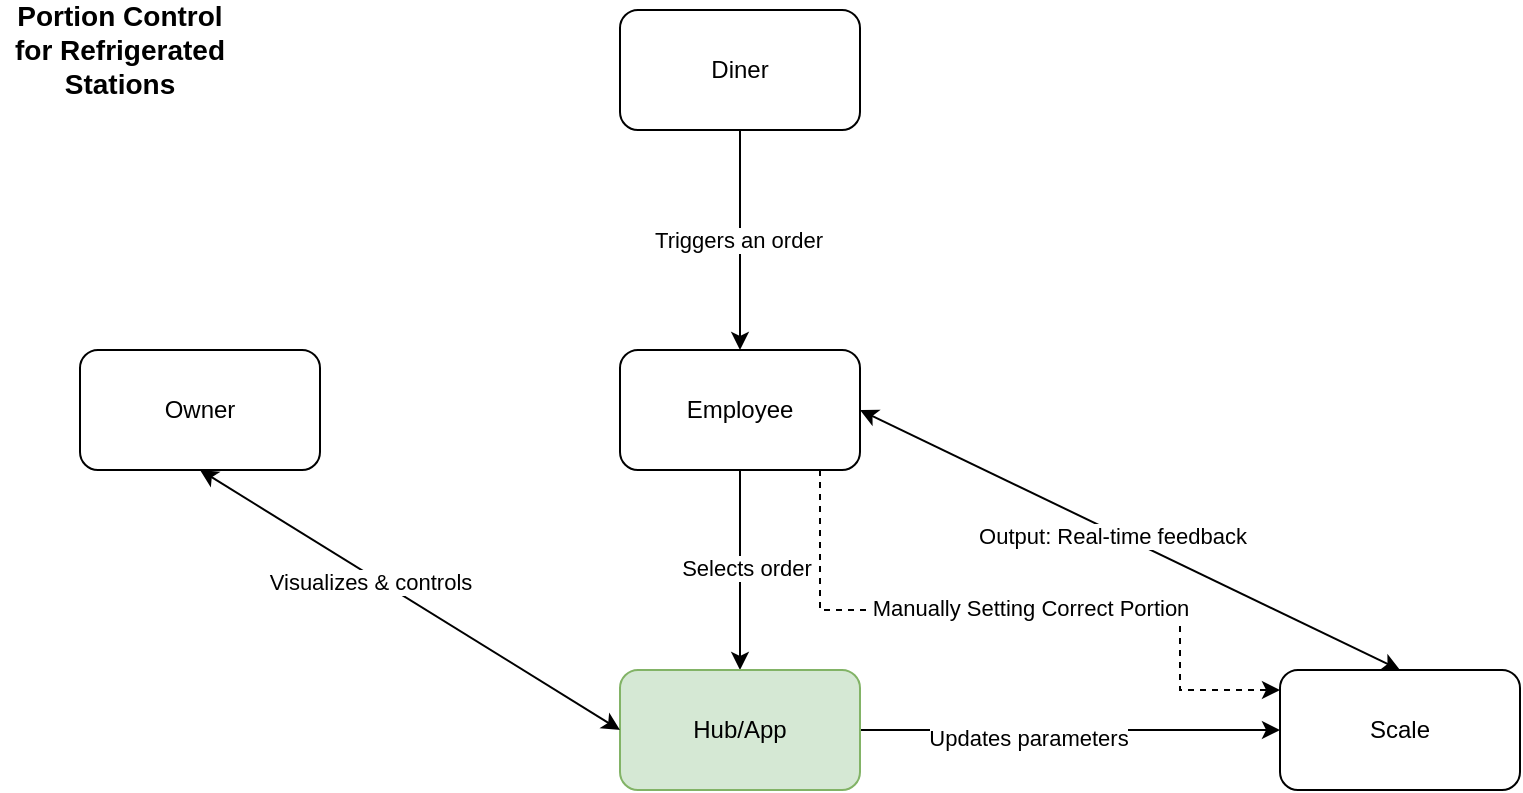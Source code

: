 <mxfile version="18.0.6" type="device" pages="5"><diagram id="C5RBs43oDa-KdzZeNtuy" name="Workflow"><mxGraphModel dx="946" dy="594" grid="1" gridSize="10" guides="1" tooltips="1" connect="1" arrows="1" fold="1" page="1" pageScale="1" pageWidth="827" pageHeight="1169" math="0" shadow="0"><root><mxCell id="WIyWlLk6GJQsqaUBKTNV-0"/><mxCell id="WIyWlLk6GJQsqaUBKTNV-1" parent="WIyWlLk6GJQsqaUBKTNV-0"/><mxCell id="Hz8S1tP3CO_X3Bf7XOLa-1" style="edgeStyle=orthogonalEdgeStyle;rounded=0;orthogonalLoop=1;jettySize=auto;html=1;entryX=0.5;entryY=0;entryDx=0;entryDy=0;" parent="WIyWlLk6GJQsqaUBKTNV-1" source="Hz8S1tP3CO_X3Bf7XOLa-0" target="Hz8S1tP3CO_X3Bf7XOLa-3" edge="1"><mxGeometry relative="1" as="geometry"><mxPoint x="400.0" y="180" as="targetPoint"/></mxGeometry></mxCell><mxCell id="Hz8S1tP3CO_X3Bf7XOLa-2" value="Triggers an order" style="edgeLabel;html=1;align=center;verticalAlign=middle;resizable=0;points=[];" parent="Hz8S1tP3CO_X3Bf7XOLa-1" vertex="1" connectable="0"><mxGeometry x="-0.006" y="-1" relative="1" as="geometry"><mxPoint as="offset"/></mxGeometry></mxCell><mxCell id="Hz8S1tP3CO_X3Bf7XOLa-0" value="Diner" style="rounded=1;whiteSpace=wrap;html=1;" parent="WIyWlLk6GJQsqaUBKTNV-1" vertex="1"><mxGeometry x="340" y="20" width="120" height="60" as="geometry"/></mxCell><mxCell id="Hz8S1tP3CO_X3Bf7XOLa-5" style="edgeStyle=orthogonalEdgeStyle;rounded=0;orthogonalLoop=1;jettySize=auto;html=1;entryX=0.5;entryY=0;entryDx=0;entryDy=0;" parent="WIyWlLk6GJQsqaUBKTNV-1" source="Hz8S1tP3CO_X3Bf7XOLa-3" target="Hz8S1tP3CO_X3Bf7XOLa-7" edge="1"><mxGeometry relative="1" as="geometry"><mxPoint x="190.0" y="220" as="targetPoint"/><Array as="points"/></mxGeometry></mxCell><mxCell id="Hz8S1tP3CO_X3Bf7XOLa-6" value="Selects order" style="edgeLabel;html=1;align=center;verticalAlign=middle;resizable=0;points=[];" parent="Hz8S1tP3CO_X3Bf7XOLa-5" vertex="1" connectable="0"><mxGeometry x="-0.025" y="3" relative="1" as="geometry"><mxPoint as="offset"/></mxGeometry></mxCell><mxCell id="xDJ2an-3V5FSgf-5QWtV-0" style="edgeStyle=orthogonalEdgeStyle;rounded=0;orthogonalLoop=1;jettySize=auto;html=1;dashed=1;" parent="WIyWlLk6GJQsqaUBKTNV-1" source="Hz8S1tP3CO_X3Bf7XOLa-3" target="TulTUq2YCr4Mmu110dqV-1" edge="1"><mxGeometry relative="1" as="geometry"><Array as="points"><mxPoint x="440" y="320"/><mxPoint x="620" y="320"/><mxPoint x="620" y="360"/></Array></mxGeometry></mxCell><mxCell id="xDJ2an-3V5FSgf-5QWtV-1" value="Manually Setting Correct Portion" style="edgeLabel;html=1;align=center;verticalAlign=middle;resizable=0;points=[];" parent="xDJ2an-3V5FSgf-5QWtV-0" vertex="1" connectable="0"><mxGeometry x="0.029" y="1" relative="1" as="geometry"><mxPoint as="offset"/></mxGeometry></mxCell><mxCell id="Hz8S1tP3CO_X3Bf7XOLa-3" value="Employee" style="rounded=1;whiteSpace=wrap;html=1;" parent="WIyWlLk6GJQsqaUBKTNV-1" vertex="1"><mxGeometry x="340" y="190" width="120" height="60" as="geometry"/></mxCell><mxCell id="Hz8S1tP3CO_X3Bf7XOLa-4" value="Portion Control for Refrigerated Stations" style="text;html=1;strokeColor=none;fillColor=none;align=center;verticalAlign=middle;whiteSpace=wrap;rounded=0;fontSize=14;fontStyle=1" parent="WIyWlLk6GJQsqaUBKTNV-1" vertex="1"><mxGeometry x="30" y="30" width="120" height="20" as="geometry"/></mxCell><mxCell id="TulTUq2YCr4Mmu110dqV-0" style="edgeStyle=orthogonalEdgeStyle;rounded=0;orthogonalLoop=1;jettySize=auto;html=1;entryX=0;entryY=0.5;entryDx=0;entryDy=0;" parent="WIyWlLk6GJQsqaUBKTNV-1" source="Hz8S1tP3CO_X3Bf7XOLa-7" target="TulTUq2YCr4Mmu110dqV-1" edge="1"><mxGeometry relative="1" as="geometry"><mxPoint x="590" y="380" as="targetPoint"/></mxGeometry></mxCell><mxCell id="TulTUq2YCr4Mmu110dqV-3" value="Updates parameters" style="edgeLabel;html=1;align=center;verticalAlign=middle;resizable=0;points=[];" parent="TulTUq2YCr4Mmu110dqV-0" vertex="1" connectable="0"><mxGeometry x="-0.2" y="-4" relative="1" as="geometry"><mxPoint as="offset"/></mxGeometry></mxCell><mxCell id="Hz8S1tP3CO_X3Bf7XOLa-7" value="&lt;div&gt;Hub/App&lt;/div&gt;" style="rounded=1;whiteSpace=wrap;html=1;fillColor=#d5e8d4;strokeColor=#82b366;" parent="WIyWlLk6GJQsqaUBKTNV-1" vertex="1"><mxGeometry x="340" y="350" width="120" height="60" as="geometry"/></mxCell><mxCell id="TulTUq2YCr4Mmu110dqV-1" value="Scale" style="rounded=1;whiteSpace=wrap;html=1;" parent="WIyWlLk6GJQsqaUBKTNV-1" vertex="1"><mxGeometry x="670" y="350" width="120" height="60" as="geometry"/></mxCell><mxCell id="TulTUq2YCr4Mmu110dqV-2" value="" style="endArrow=classic;startArrow=classic;html=1;exitX=0.5;exitY=0;exitDx=0;exitDy=0;entryX=1;entryY=0.5;entryDx=0;entryDy=0;" parent="WIyWlLk6GJQsqaUBKTNV-1" source="TulTUq2YCr4Mmu110dqV-1" target="Hz8S1tP3CO_X3Bf7XOLa-3" edge="1"><mxGeometry width="50" height="50" relative="1" as="geometry"><mxPoint x="590" y="270" as="sourcePoint"/><mxPoint x="640" y="220" as="targetPoint"/></mxGeometry></mxCell><mxCell id="TulTUq2YCr4Mmu110dqV-4" value="Output: Real-time feedback" style="edgeLabel;html=1;align=center;verticalAlign=middle;resizable=0;points=[];" parent="TulTUq2YCr4Mmu110dqV-2" vertex="1" connectable="0"><mxGeometry x="0.06" y="2" relative="1" as="geometry"><mxPoint as="offset"/></mxGeometry></mxCell><mxCell id="TulTUq2YCr4Mmu110dqV-9" value="Owner" style="rounded=1;whiteSpace=wrap;html=1;" parent="WIyWlLk6GJQsqaUBKTNV-1" vertex="1"><mxGeometry x="70" y="190" width="120" height="60" as="geometry"/></mxCell><mxCell id="TulTUq2YCr4Mmu110dqV-10" value="" style="group" parent="WIyWlLk6GJQsqaUBKTNV-1" vertex="1" connectable="0"><mxGeometry x="80" y="260" width="200" height="100" as="geometry"/></mxCell><mxCell id="TulTUq2YCr4Mmu110dqV-6" value="" style="endArrow=classic;startArrow=classic;html=1;entryX=0;entryY=0.5;entryDx=0;entryDy=0;exitX=0.5;exitY=1;exitDx=0;exitDy=0;" parent="TulTUq2YCr4Mmu110dqV-10" source="TulTUq2YCr4Mmu110dqV-9" target="Hz8S1tP3CO_X3Bf7XOLa-7" edge="1"><mxGeometry width="50" height="50" relative="1" as="geometry"><mxPoint x="20" y="120" as="sourcePoint"/><mxPoint x="190" y="100" as="targetPoint"/></mxGeometry></mxCell><mxCell id="TulTUq2YCr4Mmu110dqV-11" value="Visualizes &amp;amp; controls" style="edgeLabel;html=1;align=center;verticalAlign=middle;resizable=0;points=[];" parent="TulTUq2YCr4Mmu110dqV-6" vertex="1" connectable="0"><mxGeometry x="-0.176" y="-3" relative="1" as="geometry"><mxPoint as="offset"/></mxGeometry></mxCell></root></mxGraphModel></diagram><diagram id="0y4s6xPG9f7KitHKUYmZ" name="Full Architecture"><mxGraphModel dx="2646" dy="672" grid="1" gridSize="10" guides="1" tooltips="1" connect="1" arrows="1" fold="1" page="1" pageScale="1" pageWidth="850" pageHeight="1100" math="0" shadow="0"><root><mxCell id="No9bBhY0oNdYjKfd_5hr-0"/><mxCell id="No9bBhY0oNdYjKfd_5hr-1" parent="No9bBhY0oNdYjKfd_5hr-0"/><mxCell id="9dr-vkvHkkF5zIto2Gie-47" value="" style="group" parent="No9bBhY0oNdYjKfd_5hr-1" vertex="1" connectable="0"><mxGeometry x="-95" y="820" width="1040" height="610" as="geometry"/></mxCell><mxCell id="No9bBhY0oNdYjKfd_5hr-20" value="" style="rounded=0;whiteSpace=wrap;html=1;fillColor=#dae8fc;strokeColor=#6c8ebf;" parent="9dr-vkvHkkF5zIto2Gie-47" vertex="1"><mxGeometry width="1040" height="610" as="geometry"/></mxCell><mxCell id="9dr-vkvHkkF5zIto2Gie-16" value="" style="group" parent="9dr-vkvHkkF5zIto2Gie-47" vertex="1" connectable="0"><mxGeometry x="195" y="67.2" width="350" height="200" as="geometry"/></mxCell><mxCell id="RHvEnO6KM5DJuusTCVba-7" value="Cloud" style="text;html=1;strokeColor=none;fillColor=none;align=center;verticalAlign=middle;whiteSpace=wrap;rounded=0;fontSize=28;" parent="9dr-vkvHkkF5zIto2Gie-47" vertex="1"><mxGeometry x="35" y="560" width="60" height="30" as="geometry"/></mxCell><mxCell id="9dr-vkvHkkF5zIto2Gie-1" value="" style="rounded=1;whiteSpace=wrap;html=1;" parent="9dr-vkvHkkF5zIto2Gie-47" vertex="1"><mxGeometry x="85" y="67.2" width="430" height="270" as="geometry"/></mxCell><mxCell id="9dr-vkvHkkF5zIto2Gie-50" value="" style="group" parent="9dr-vkvHkkF5zIto2Gie-47" vertex="1" connectable="0"><mxGeometry x="130" y="67.2" width="390" height="270" as="geometry"/></mxCell><mxCell id="9dr-vkvHkkF5zIto2Gie-14" value="In-Topics" style="ellipse;whiteSpace=wrap;html=1;fontSize=15;" parent="9dr-vkvHkkF5zIto2Gie-50" vertex="1"><mxGeometry x="-35" y="153.54" width="102.514" height="92.045" as="geometry"/></mxCell><mxCell id="9dr-vkvHkkF5zIto2Gie-18" value="Out-Topics" style="ellipse;whiteSpace=wrap;html=1;aspect=fixed;fontSize=15;" parent="9dr-vkvHkkF5zIto2Gie-50" vertex="1"><mxGeometry x="67.513" y="27.003" width="83.636" height="83.636" as="geometry"/></mxCell><mxCell id="9dr-vkvHkkF5zIto2Gie-26" value="Amazon IoT Core" style="outlineConnect=0;fontColor=#232F3E;gradientColor=none;strokeColor=#ffffff;fillColor=#232F3E;dashed=0;verticalLabelPosition=middle;verticalAlign=bottom;align=center;html=1;whiteSpace=wrap;fontSize=10;fontStyle=1;spacing=3;shape=mxgraph.aws4.productIcon;prIcon=mxgraph.aws4.iot_core;" parent="9dr-vkvHkkF5zIto2Gie-47" vertex="1"><mxGeometry x="425" y="180.0" width="75.5" height="140.87" as="geometry"/></mxCell><mxCell id="BE1JE1CHPHwyh8jpHIFr-0" value="Shadows" style="ellipse;whiteSpace=wrap;html=1;aspect=fixed;fontSize=15;" parent="9dr-vkvHkkF5zIto2Gie-47" vertex="1"><mxGeometry x="335.003" y="149.996" width="83.636" height="83.636" as="geometry"/></mxCell><mxCell id="xIDOr6yD8g8lhEZelJbA-11" style="edgeStyle=orthogonalEdgeStyle;rounded=0;orthogonalLoop=1;jettySize=auto;html=1;entryX=0;entryY=0.5;entryDx=0;entryDy=0;fontSize=14;" parent="9dr-vkvHkkF5zIto2Gie-47" source="xIDOr6yD8g8lhEZelJbA-8" target="xIDOr6yD8g8lhEZelJbA-10" edge="1"><mxGeometry relative="1" as="geometry"/></mxCell><mxCell id="xIDOr6yD8g8lhEZelJbA-8" value="" style="outlineConnect=0;dashed=0;verticalLabelPosition=bottom;verticalAlign=top;align=center;html=1;shape=mxgraph.aws3.lambda_function;fillColor=#F58534;gradientColor=none;fontSize=14;" parent="9dr-vkvHkkF5zIto2Gie-47" vertex="1"><mxGeometry x="245" y="400" width="69" height="72" as="geometry"/></mxCell><mxCell id="xIDOr6yD8g8lhEZelJbA-7" style="edgeStyle=orthogonalEdgeStyle;rounded=0;orthogonalLoop=1;jettySize=auto;html=1;fontSize=14;entryX=0.145;entryY=0.855;entryDx=0;entryDy=0;entryPerimeter=0;" parent="9dr-vkvHkkF5zIto2Gie-47" source="9dr-vkvHkkF5zIto2Gie-14" target="xIDOr6yD8g8lhEZelJbA-8" edge="1"><mxGeometry relative="1" as="geometry"><mxPoint x="-145" y="490" as="targetPoint"/><Array as="points"><mxPoint x="145" y="400"/><mxPoint x="195" y="400"/><mxPoint x="195" y="462"/></Array></mxGeometry></mxCell><mxCell id="xIDOr6yD8g8lhEZelJbA-9" value="IoT Rule" style="edgeLabel;html=1;align=center;verticalAlign=middle;resizable=0;points=[];fontSize=14;" parent="xIDOr6yD8g8lhEZelJbA-7" vertex="1" connectable="0"><mxGeometry x="-0.323" y="3" relative="1" as="geometry"><mxPoint as="offset"/></mxGeometry></mxCell><mxCell id="xIDOr6yD8g8lhEZelJbA-10" value="" style="rounded=1;whiteSpace=wrap;html=1;" parent="9dr-vkvHkkF5zIto2Gie-47" vertex="1"><mxGeometry x="555" y="301" width="430" height="270" as="geometry"/></mxCell><mxCell id="xIDOr6yD8g8lhEZelJbA-12" value="EC2" style="text;html=1;strokeColor=none;fillColor=none;align=center;verticalAlign=middle;whiteSpace=wrap;rounded=0;fontSize=28;" parent="9dr-vkvHkkF5zIto2Gie-47" vertex="1"><mxGeometry x="895" y="530" width="60" height="30" as="geometry"/></mxCell><mxCell id="xIDOr6yD8g8lhEZelJbA-13" value="" style="whiteSpace=wrap;html=1;aspect=fixed;fontSize=14;" parent="9dr-vkvHkkF5zIto2Gie-47" vertex="1"><mxGeometry x="605" y="330" width="215" height="215" as="geometry"/></mxCell><mxCell id="xIDOr6yD8g8lhEZelJbA-14" value="API" style="text;html=1;strokeColor=none;fillColor=none;align=center;verticalAlign=middle;whiteSpace=wrap;rounded=0;fontSize=28;" parent="9dr-vkvHkkF5zIto2Gie-47" vertex="1"><mxGeometry x="755" y="515" width="60" height="30" as="geometry"/></mxCell><mxCell id="9dr-vkvHkkF5zIto2Gie-46" value="" style="group" parent="No9bBhY0oNdYjKfd_5hr-1" vertex="1" connectable="0"><mxGeometry x="60" y="140" width="680" height="458" as="geometry"/></mxCell><mxCell id="No9bBhY0oNdYjKfd_5hr-2" value="" style="rounded=0;whiteSpace=wrap;html=1;fillColor=#d5e8d4;strokeColor=#82b366;" parent="9dr-vkvHkkF5zIto2Gie-46" vertex="1"><mxGeometry width="680" height="450" as="geometry"/></mxCell><mxCell id="No9bBhY0oNdYjKfd_5hr-14" value="&lt;font style=&quot;font-size: 18px&quot;&gt;Memory&lt;/font&gt;" style="rounded=0;whiteSpace=wrap;html=1;" parent="9dr-vkvHkkF5zIto2Gie-46" vertex="1"><mxGeometry x="100" y="190" width="110" height="70" as="geometry"/></mxCell><mxCell id="BE1JE1CHPHwyh8jpHIFr-14" value="UI (buttons)" style="rounded=0;whiteSpace=wrap;html=1;" parent="9dr-vkvHkkF5zIto2Gie-46" vertex="1"><mxGeometry x="240" y="10" width="120" height="60" as="geometry"/></mxCell><mxCell id="No9bBhY0oNdYjKfd_5hr-6" value="Output Display {Categorical}" style="rounded=0;whiteSpace=wrap;html=1;" parent="9dr-vkvHkkF5zIto2Gie-46" vertex="1"><mxGeometry x="520" y="30" width="150" height="110" as="geometry"/></mxCell><mxCell id="RHvEnO6KM5DJuusTCVba-8" value="Scale" style="text;html=1;strokeColor=none;fillColor=none;align=center;verticalAlign=middle;whiteSpace=wrap;rounded=0;fontSize=28;" parent="9dr-vkvHkkF5zIto2Gie-46" vertex="1"><mxGeometry x="590" y="400" width="60" height="30" as="geometry"/></mxCell><mxCell id="No9bBhY0oNdYjKfd_5hr-9" value="" style="rounded=0;whiteSpace=wrap;html=1;fontFamily=Helvetica;fontSize=12;fontColor=#000000;align=center;strokeColor=#000000;fillColor=#ffffff;" parent="No9bBhY0oNdYjKfd_5hr-1" vertex="1"><mxGeometry x="90" y="300" width="470" height="260" as="geometry"/></mxCell><mxCell id="No9bBhY0oNdYjKfd_5hr-10" value="MQTT" style="rounded=0;whiteSpace=wrap;html=1;" parent="No9bBhY0oNdYjKfd_5hr-1" vertex="1"><mxGeometry x="340" y="490" width="120" height="60" as="geometry"/></mxCell><mxCell id="No9bBhY0oNdYjKfd_5hr-13" style="edgeStyle=orthogonalEdgeStyle;rounded=0;orthogonalLoop=1;jettySize=auto;html=1;" parent="No9bBhY0oNdYjKfd_5hr-1" source="No9bBhY0oNdYjKfd_5hr-11" edge="1"><mxGeometry relative="1" as="geometry"><mxPoint x="635" y="280" as="targetPoint"/></mxGeometry></mxCell><mxCell id="BE1JE1CHPHwyh8jpHIFr-18" value="Accuracy" style="edgeLabel;html=1;align=center;verticalAlign=middle;resizable=0;points=[];" parent="No9bBhY0oNdYjKfd_5hr-13" vertex="1" connectable="0"><mxGeometry x="-0.244" y="-1" relative="1" as="geometry"><mxPoint as="offset"/></mxGeometry></mxCell><mxCell id="BE1JE1CHPHwyh8jpHIFr-7" value="" style="edgeStyle=orthogonalEdgeStyle;rounded=0;orthogonalLoop=1;jettySize=auto;html=1;" parent="No9bBhY0oNdYjKfd_5hr-1" source="No9bBhY0oNdYjKfd_5hr-11" target="No9bBhY0oNdYjKfd_5hr-10" edge="1"><mxGeometry relative="1" as="geometry"/></mxCell><mxCell id="BE1JE1CHPHwyh8jpHIFr-17" value="Weight Event" style="edgeLabel;html=1;align=center;verticalAlign=middle;resizable=0;points=[];" parent="BE1JE1CHPHwyh8jpHIFr-7" vertex="1" connectable="0"><mxGeometry x="-0.051" y="3" relative="1" as="geometry"><mxPoint as="offset"/></mxGeometry></mxCell><mxCell id="No9bBhY0oNdYjKfd_5hr-11" value="Main Controller" style="rounded=0;whiteSpace=wrap;html=1;" parent="No9bBhY0oNdYjKfd_5hr-1" vertex="1"><mxGeometry x="390" y="327.5" width="140" height="75" as="geometry"/></mxCell><mxCell id="No9bBhY0oNdYjKfd_5hr-19" style="edgeStyle=orthogonalEdgeStyle;rounded=0;orthogonalLoop=1;jettySize=auto;html=1;exitX=0.5;exitY=1;exitDx=0;exitDy=0;entryX=0.5;entryY=0;entryDx=0;entryDy=0;" parent="No9bBhY0oNdYjKfd_5hr-1" source="No9bBhY0oNdYjKfd_5hr-10" target="9dr-vkvHkkF5zIto2Gie-14" edge="1"><mxGeometry relative="1" as="geometry"><mxPoint x="260" y="670" as="targetPoint"/><Array as="points"><mxPoint x="400" y="610"/><mxPoint x="160" y="610"/><mxPoint x="160" y="870"/><mxPoint x="51" y="870"/></Array></mxGeometry></mxCell><mxCell id="No9bBhY0oNdYjKfd_5hr-30" value="Time Series" style="edgeLabel;html=1;align=center;verticalAlign=middle;resizable=0;points=[];fontSize=15;" parent="No9bBhY0oNdYjKfd_5hr-19" vertex="1" connectable="0"><mxGeometry x="0.013" y="2" relative="1" as="geometry"><mxPoint x="28" y="-12" as="offset"/></mxGeometry></mxCell><mxCell id="9dr-vkvHkkF5zIto2Gie-38" value="" style="rounded=0;whiteSpace=wrap;html=1;fontSize=15;fillColor=#fad7ac;strokeColor=#b46504;" parent="No9bBhY0oNdYjKfd_5hr-1" vertex="1"><mxGeometry x="-900" y="500" width="570" height="520" as="geometry"/></mxCell><mxCell id="9dr-vkvHkkF5zIto2Gie-51" value="UI" style="rounded=0;whiteSpace=wrap;html=1;fontSize=15;" parent="No9bBhY0oNdYjKfd_5hr-1" vertex="1"><mxGeometry x="-880" y="770" width="220" height="130" as="geometry"/></mxCell><mxCell id="xIDOr6yD8g8lhEZelJbA-2" style="edgeStyle=orthogonalEdgeStyle;rounded=0;orthogonalLoop=1;jettySize=auto;html=1;entryX=0;entryY=0.5;entryDx=0;entryDy=0;fontSize=14;" parent="No9bBhY0oNdYjKfd_5hr-1" source="9dr-vkvHkkF5zIto2Gie-52" target="9dr-vkvHkkF5zIto2Gie-18" edge="1"><mxGeometry relative="1" as="geometry"/></mxCell><mxCell id="xIDOr6yD8g8lhEZelJbA-5" value="User Parameters" style="edgeLabel;html=1;align=center;verticalAlign=middle;resizable=0;points=[];fontSize=14;" parent="xIDOr6yD8g8lhEZelJbA-2" vertex="1" connectable="0"><mxGeometry x="-0.189" y="2" relative="1" as="geometry"><mxPoint x="1" as="offset"/></mxGeometry></mxCell><mxCell id="9dr-vkvHkkF5zIto2Gie-52" value="Amplify MQTT over Web Socket Wrapper" style="rounded=1;whiteSpace=wrap;html=1;fontSize=15;" parent="No9bBhY0oNdYjKfd_5hr-1" vertex="1"><mxGeometry x="-550" y="900" width="180" height="80" as="geometry"/></mxCell><mxCell id="9dr-vkvHkkF5zIto2Gie-53" value="HTTP Request" style="rounded=1;whiteSpace=wrap;html=1;fontSize=15;" parent="No9bBhY0oNdYjKfd_5hr-1" vertex="1"><mxGeometry x="-550" y="580" width="210" height="130" as="geometry"/></mxCell><mxCell id="9dr-vkvHkkF5zIto2Gie-65" value="" style="endArrow=classic;startArrow=classic;html=1;fontSize=15;entryX=0.5;entryY=0;entryDx=0;entryDy=0;exitX=0;exitY=0.5;exitDx=0;exitDy=0;" parent="No9bBhY0oNdYjKfd_5hr-1" source="9dr-vkvHkkF5zIto2Gie-53" target="9dr-vkvHkkF5zIto2Gie-51" edge="1"><mxGeometry width="50" height="50" relative="1" as="geometry"><mxPoint x="-765" y="698" as="sourcePoint"/><mxPoint x="-760" y="500" as="targetPoint"/><Array as="points"><mxPoint x="-770" y="650"/></Array></mxGeometry></mxCell><mxCell id="BE1JE1CHPHwyh8jpHIFr-1" value="" style="endArrow=classic;startArrow=classic;html=1;exitX=0.5;exitY=0;exitDx=0;exitDy=0;entryX=1;entryY=1;entryDx=0;entryDy=0;" parent="No9bBhY0oNdYjKfd_5hr-1" source="BE1JE1CHPHwyh8jpHIFr-0" target="BE1JE1CHPHwyh8jpHIFr-2" edge="1"><mxGeometry width="50" height="50" relative="1" as="geometry"><mxPoint x="170" y="790" as="sourcePoint"/><mxPoint x="220" y="740" as="targetPoint"/></mxGeometry></mxCell><mxCell id="BE1JE1CHPHwyh8jpHIFr-6" value="HTTPS" style="edgeLabel;html=1;align=center;verticalAlign=middle;resizable=0;points=[];" parent="BE1JE1CHPHwyh8jpHIFr-1" vertex="1" connectable="0"><mxGeometry x="0.278" y="-4" relative="1" as="geometry"><mxPoint as="offset"/></mxGeometry></mxCell><mxCell id="BE1JE1CHPHwyh8jpHIFr-2" value="WI-Fi" style="rounded=0;whiteSpace=wrap;html=1;" parent="No9bBhY0oNdYjKfd_5hr-1" vertex="1"><mxGeometry x="160" y="470" width="120" height="60" as="geometry"/></mxCell><mxCell id="No9bBhY0oNdYjKfd_5hr-8" value="Weighing System" style="rounded=0;whiteSpace=wrap;html=1;" parent="No9bBhY0oNdYjKfd_5hr-1" vertex="1"><mxGeometry x="110" y="320" width="120" height="90" as="geometry"/></mxCell><mxCell id="BE1JE1CHPHwyh8jpHIFr-11" value="" style="endArrow=classic;html=1;exitX=1;exitY=0.5;exitDx=0;exitDy=0;entryX=0;entryY=0.5;entryDx=0;entryDy=0;" parent="No9bBhY0oNdYjKfd_5hr-1" source="No9bBhY0oNdYjKfd_5hr-8" target="No9bBhY0oNdYjKfd_5hr-11" edge="1"><mxGeometry width="50" height="50" relative="1" as="geometry"><mxPoint x="290" y="410" as="sourcePoint"/><mxPoint x="340" y="360" as="targetPoint"/></mxGeometry></mxCell><mxCell id="BE1JE1CHPHwyh8jpHIFr-25" value="Weight reading" style="edgeLabel;html=1;align=center;verticalAlign=middle;resizable=0;points=[];" parent="BE1JE1CHPHwyh8jpHIFr-11" vertex="1" connectable="0"><mxGeometry x="-0.039" y="-2" relative="1" as="geometry"><mxPoint as="offset"/></mxGeometry></mxCell><mxCell id="BE1JE1CHPHwyh8jpHIFr-13" value="" style="endArrow=classic;startArrow=classic;html=1;entryX=0.25;entryY=1;entryDx=0;entryDy=0;exitX=0.5;exitY=0;exitDx=0;exitDy=0;" parent="No9bBhY0oNdYjKfd_5hr-1" source="BE1JE1CHPHwyh8jpHIFr-2" target="No9bBhY0oNdYjKfd_5hr-11" edge="1"><mxGeometry width="50" height="50" relative="1" as="geometry"><mxPoint x="260" y="470" as="sourcePoint"/><mxPoint x="320" y="430" as="targetPoint"/></mxGeometry></mxCell><mxCell id="BE1JE1CHPHwyh8jpHIFr-16" value="Current State" style="edgeLabel;html=1;align=center;verticalAlign=middle;resizable=0;points=[];" parent="BE1JE1CHPHwyh8jpHIFr-13" vertex="1" connectable="0"><mxGeometry x="-0.043" y="-1" relative="1" as="geometry"><mxPoint y="1" as="offset"/></mxGeometry></mxCell><mxCell id="BE1JE1CHPHwyh8jpHIFr-15" style="edgeStyle=orthogonalEdgeStyle;rounded=0;orthogonalLoop=1;jettySize=auto;html=1;entryX=0.5;entryY=0;entryDx=0;entryDy=0;" parent="No9bBhY0oNdYjKfd_5hr-1" target="No9bBhY0oNdYjKfd_5hr-11" edge="1"><mxGeometry relative="1" as="geometry"><mxPoint x="340" y="210" as="sourcePoint"/></mxGeometry></mxCell><mxCell id="QUeu85NWVinqmxICHqFG-0" style="edgeStyle=orthogonalEdgeStyle;rounded=0;orthogonalLoop=1;jettySize=auto;html=1;entryX=0.838;entryY=0.998;entryDx=0;entryDy=0;entryPerimeter=0;" parent="No9bBhY0oNdYjKfd_5hr-1" source="9dr-vkvHkkF5zIto2Gie-18" target="No9bBhY0oNdYjKfd_5hr-10" edge="1"><mxGeometry relative="1" as="geometry"><mxPoint x="430" y="550" as="targetPoint"/><Array as="points"><mxPoint x="440" y="922"/><mxPoint x="440" y="550"/></Array></mxGeometry></mxCell><mxCell id="xIDOr6yD8g8lhEZelJbA-0" value="User Parameters" style="edgeLabel;html=1;align=center;verticalAlign=middle;resizable=0;points=[];fontSize=14;" parent="QUeu85NWVinqmxICHqFG-0" vertex="1" connectable="0"><mxGeometry x="0.507" y="2" relative="1" as="geometry"><mxPoint as="offset"/></mxGeometry></mxCell><mxCell id="RHvEnO6KM5DJuusTCVba-4" value="Client" style="text;html=1;strokeColor=none;fillColor=none;align=center;verticalAlign=middle;whiteSpace=wrap;rounded=0;fontSize=28;" parent="No9bBhY0oNdYjKfd_5hr-1" vertex="1"><mxGeometry x="-870" y="940" width="60" height="30" as="geometry"/></mxCell><mxCell id="xIDOr6yD8g8lhEZelJbA-3" style="edgeStyle=orthogonalEdgeStyle;rounded=0;orthogonalLoop=1;jettySize=auto;html=1;entryX=0.75;entryY=1;entryDx=0;entryDy=0;fontSize=14;" parent="No9bBhY0oNdYjKfd_5hr-1" source="9dr-vkvHkkF5zIto2Gie-14" target="9dr-vkvHkkF5zIto2Gie-52" edge="1"><mxGeometry relative="1" as="geometry"/></mxCell><mxCell id="xIDOr6yD8g8lhEZelJbA-4" value="Weight Event Object" style="edgeLabel;html=1;align=center;verticalAlign=middle;resizable=0;points=[];fontSize=14;" parent="xIDOr6yD8g8lhEZelJbA-3" vertex="1" connectable="0"><mxGeometry x="0.015" y="-2" relative="1" as="geometry"><mxPoint as="offset"/></mxGeometry></mxCell><mxCell id="xIDOr6yD8g8lhEZelJbA-6" value="" style="endArrow=classic;startArrow=classic;html=1;rounded=0;fontSize=14;exitX=1;exitY=0.5;exitDx=0;exitDy=0;entryX=0.5;entryY=0;entryDx=0;entryDy=0;" parent="No9bBhY0oNdYjKfd_5hr-1" source="9dr-vkvHkkF5zIto2Gie-51" target="9dr-vkvHkkF5zIto2Gie-52" edge="1"><mxGeometry width="50" height="50" relative="1" as="geometry"><mxPoint x="-580" y="850" as="sourcePoint"/><mxPoint x="-530" y="800" as="targetPoint"/><Array as="points"><mxPoint x="-450" y="835"/></Array></mxGeometry></mxCell></root></mxGraphModel></diagram><diagram id="VrSLZkdJ7_IJw7DyJ8zw" name="Domain Modelling"><mxGraphModel dx="946" dy="594" grid="1" gridSize="10" guides="1" tooltips="1" connect="1" arrows="1" fold="1" page="1" pageScale="1" pageWidth="850" pageHeight="1100" math="0" shadow="0"><root><mxCell id="0"/><mxCell id="1" parent="0"/><mxCell id="bRxHj-V3d_1FvrerFeji-1" value="Real-World Concepts" style="text;html=1;strokeColor=none;fillColor=none;align=center;verticalAlign=middle;whiteSpace=wrap;rounded=0;" parent="1" vertex="1"><mxGeometry x="320" y="30" width="140" height="30" as="geometry"/></mxCell><mxCell id="bRxHj-V3d_1FvrerFeji-3" value="Restaurant" style="swimlane;fontStyle=0;childLayout=stackLayout;horizontal=1;startSize=30;horizontalStack=0;resizeParent=1;resizeParentMax=0;resizeLast=0;collapsible=1;marginBottom=0;" parent="1" vertex="1"><mxGeometry x="150" y="130" width="140" height="60" as="geometry"/></mxCell><mxCell id="bRxHj-V3d_1FvrerFeji-4" value="Location" style="text;strokeColor=none;fillColor=none;align=left;verticalAlign=middle;spacingLeft=4;spacingRight=4;overflow=hidden;points=[[0,0.5],[1,0.5]];portConstraint=eastwest;rotatable=0;" parent="bRxHj-V3d_1FvrerFeji-3" vertex="1"><mxGeometry y="30" width="140" height="30" as="geometry"/></mxCell><mxCell id="bRxHj-V3d_1FvrerFeji-8" value="Recipe" style="swimlane;fontStyle=0;childLayout=stackLayout;horizontal=1;startSize=30;horizontalStack=0;resizeParent=1;resizeParentMax=0;resizeLast=0;collapsible=1;marginBottom=0;" parent="1" vertex="1"><mxGeometry x="350" y="130" width="140" height="60" as="geometry"/></mxCell><mxCell id="bRxHj-V3d_1FvrerFeji-9" value="Location" style="text;strokeColor=none;fillColor=none;align=left;verticalAlign=middle;spacingLeft=4;spacingRight=4;overflow=hidden;points=[[0,0.5],[1,0.5]];portConstraint=eastwest;rotatable=0;" parent="bRxHj-V3d_1FvrerFeji-8" vertex="1"><mxGeometry y="30" width="140" height="30" as="geometry"/></mxCell><mxCell id="bRxHj-V3d_1FvrerFeji-11" value="Ingredients" style="swimlane;fontStyle=0;childLayout=stackLayout;horizontal=1;startSize=30;horizontalStack=0;resizeParent=1;resizeParentMax=0;resizeLast=0;collapsible=1;marginBottom=0;" parent="1" vertex="1"><mxGeometry x="560" y="130" width="140" height="60" as="geometry"/></mxCell><mxCell id="bRxHj-V3d_1FvrerFeji-12" value="Location" style="text;strokeColor=none;fillColor=none;align=left;verticalAlign=middle;spacingLeft=4;spacingRight=4;overflow=hidden;points=[[0,0.5],[1,0.5]];portConstraint=eastwest;rotatable=0;" parent="bRxHj-V3d_1FvrerFeji-11" vertex="1"><mxGeometry y="30" width="140" height="30" as="geometry"/></mxCell><mxCell id="bRxHj-V3d_1FvrerFeji-13" value="Employees" style="swimlane;fontStyle=0;childLayout=stackLayout;horizontal=1;startSize=30;horizontalStack=0;resizeParent=1;resizeParentMax=0;resizeLast=0;collapsible=1;marginBottom=0;" parent="1" vertex="1"><mxGeometry x="330" y="260" width="140" height="60" as="geometry"/></mxCell><mxCell id="bRxHj-V3d_1FvrerFeji-14" value="Location" style="text;strokeColor=none;fillColor=none;align=left;verticalAlign=middle;spacingLeft=4;spacingRight=4;overflow=hidden;points=[[0,0.5],[1,0.5]];portConstraint=eastwest;rotatable=0;" parent="bRxHj-V3d_1FvrerFeji-13" vertex="1"><mxGeometry y="30" width="140" height="30" as="geometry"/></mxCell><mxCell id="bRxHj-V3d_1FvrerFeji-15" value="Diners" style="swimlane;fontStyle=0;childLayout=stackLayout;horizontal=1;startSize=30;horizontalStack=0;resizeParent=1;resizeParentMax=0;resizeLast=0;collapsible=1;marginBottom=0;" parent="1" vertex="1"><mxGeometry x="510" y="260" width="140" height="60" as="geometry"/></mxCell><mxCell id="bRxHj-V3d_1FvrerFeji-16" value="Location" style="text;strokeColor=none;fillColor=none;align=left;verticalAlign=middle;spacingLeft=4;spacingRight=4;overflow=hidden;points=[[0,0.5],[1,0.5]];portConstraint=eastwest;rotatable=0;" parent="bRxHj-V3d_1FvrerFeji-15" vertex="1"><mxGeometry y="30" width="140" height="30" as="geometry"/></mxCell><mxCell id="bRxHj-V3d_1FvrerFeji-17" value="Suppliers" style="swimlane;fontStyle=0;childLayout=stackLayout;horizontal=1;startSize=30;horizontalStack=0;resizeParent=1;resizeParentMax=0;resizeLast=0;collapsible=1;marginBottom=0;" parent="1" vertex="1"><mxGeometry x="130" y="260" width="140" height="60" as="geometry"/></mxCell><mxCell id="bRxHj-V3d_1FvrerFeji-18" value="Location" style="text;strokeColor=none;fillColor=none;align=left;verticalAlign=middle;spacingLeft=4;spacingRight=4;overflow=hidden;points=[[0,0.5],[1,0.5]];portConstraint=eastwest;rotatable=0;" parent="bRxHj-V3d_1FvrerFeji-17" vertex="1"><mxGeometry y="30" width="140" height="30" as="geometry"/></mxCell><mxCell id="bRxHj-V3d_1FvrerFeji-19" value="InVerte Scales" style="swimlane;fontStyle=0;childLayout=stackLayout;horizontal=1;startSize=30;horizontalStack=0;resizeParent=1;resizeParentMax=0;resizeLast=0;collapsible=1;marginBottom=0;" parent="1" vertex="1"><mxGeometry x="140" y="370" width="140" height="60" as="geometry"/></mxCell><mxCell id="bRxHj-V3d_1FvrerFeji-20" value="Location" style="text;strokeColor=none;fillColor=none;align=left;verticalAlign=middle;spacingLeft=4;spacingRight=4;overflow=hidden;points=[[0,0.5],[1,0.5]];portConstraint=eastwest;rotatable=0;" parent="bRxHj-V3d_1FvrerFeji-19" vertex="1"><mxGeometry y="30" width="140" height="30" as="geometry"/></mxCell><mxCell id="bRxHj-V3d_1FvrerFeji-21" value="Location" style="text;strokeColor=none;fillColor=none;align=left;verticalAlign=middle;spacingLeft=4;spacingRight=4;overflow=hidden;points=[[0,0.5],[1,0.5]];portConstraint=eastwest;rotatable=0;" parent="1" vertex="1"><mxGeometry x="150" y="410" width="140" height="30" as="geometry"/></mxCell><mxCell id="bRxHj-V3d_1FvrerFeji-22" value="POS " style="swimlane;fontStyle=0;childLayout=stackLayout;horizontal=1;startSize=30;horizontalStack=0;resizeParent=1;resizeParentMax=0;resizeLast=0;collapsible=1;marginBottom=0;" parent="1" vertex="1"><mxGeometry x="320" y="370" width="140" height="60" as="geometry"/></mxCell><mxCell id="bRxHj-V3d_1FvrerFeji-23" value="Location" style="text;strokeColor=none;fillColor=none;align=left;verticalAlign=middle;spacingLeft=4;spacingRight=4;overflow=hidden;points=[[0,0.5],[1,0.5]];portConstraint=eastwest;rotatable=0;" parent="bRxHj-V3d_1FvrerFeji-22" vertex="1"><mxGeometry y="30" width="140" height="30" as="geometry"/></mxCell></root></mxGraphModel></diagram><diagram id="Kc6icwav8UZinVOlsf9r" name="IoT-Pub/Sub"><mxGraphModel dx="946" dy="594" grid="1" gridSize="10" guides="1" tooltips="1" connect="1" arrows="1" fold="1" page="1" pageScale="1" pageWidth="850" pageHeight="1100" math="0" shadow="0"><root><mxCell id="0"/><mxCell id="1" parent="0"/><mxCell id="h27erYegQxh_tfFbC-VM-1" value="Publish at the Restaurant Level" style="text;html=1;strokeColor=none;fillColor=none;align=center;verticalAlign=middle;whiteSpace=wrap;rounded=0;" parent="1" vertex="1"><mxGeometry x="390" y="120" width="105" height="30" as="geometry"/></mxCell><mxCell id="h27erYegQxh_tfFbC-VM-5" style="edgeStyle=orthogonalEdgeStyle;rounded=0;orthogonalLoop=1;jettySize=auto;html=1;" parent="1" source="h27erYegQxh_tfFbC-VM-2" target="h27erYegQxh_tfFbC-VM-4" edge="1"><mxGeometry relative="1" as="geometry"/></mxCell><mxCell id="h27erYegQxh_tfFbC-VM-2" value="" style="outlineConnect=0;dashed=0;verticalLabelPosition=bottom;verticalAlign=top;align=center;html=1;shape=mxgraph.aws3.hardware_board;fillColor=#5294CF;gradientColor=none;" parent="1" vertex="1"><mxGeometry x="90" y="180" width="84" height="100.5" as="geometry"/></mxCell><mxCell id="h27erYegQxh_tfFbC-VM-6" style="edgeStyle=orthogonalEdgeStyle;rounded=0;orthogonalLoop=1;jettySize=auto;html=1;entryX=0.5;entryY=1;entryDx=0;entryDy=0;entryPerimeter=0;" parent="1" source="h27erYegQxh_tfFbC-VM-3" target="h27erYegQxh_tfFbC-VM-4" edge="1"><mxGeometry relative="1" as="geometry"/></mxCell><mxCell id="h27erYegQxh_tfFbC-VM-3" value="" style="outlineConnect=0;dashed=0;verticalLabelPosition=bottom;verticalAlign=top;align=center;html=1;shape=mxgraph.aws3.hardware_board;fillColor=#5294CF;gradientColor=none;" parent="1" vertex="1"><mxGeometry x="90" y="350" width="84" height="100.5" as="geometry"/></mxCell><mxCell id="h27erYegQxh_tfFbC-VM-12" style="edgeStyle=orthogonalEdgeStyle;rounded=0;orthogonalLoop=1;jettySize=auto;html=1;" parent="1" source="h27erYegQxh_tfFbC-VM-4" target="h27erYegQxh_tfFbC-VM-10" edge="1"><mxGeometry relative="1" as="geometry"/></mxCell><mxCell id="h27erYegQxh_tfFbC-VM-4" value="" style="outlineConnect=0;dashed=0;verticalLabelPosition=bottom;verticalAlign=top;align=center;html=1;shape=mxgraph.aws3.aws_iot;fillColor=#5294CF;gradientColor=none;" parent="1" vertex="1"><mxGeometry x="425" y="281" width="67.5" height="81" as="geometry"/></mxCell><mxCell id="h27erYegQxh_tfFbC-VM-10" value="" style="aspect=fixed;perimeter=ellipsePerimeter;html=1;align=center;shadow=0;dashed=0;spacingTop=3;image;image=img/lib/active_directory/laptop_client.svg;" parent="1" vertex="1"><mxGeometry x="620" y="297" width="45" height="50" as="geometry"/></mxCell><mxCell id="h27erYegQxh_tfFbC-VM-13" value="&lt;h1&gt;Restaurant&lt;/h1&gt;&lt;p&gt;Subscribes/Listens to &lt;b&gt;restaurantCode/resUnitNum&lt;/b&gt;&lt;/p&gt;" style="text;html=1;strokeColor=none;fillColor=none;spacing=5;spacingTop=-20;whiteSpace=wrap;overflow=hidden;rounded=0;" parent="1" vertex="1"><mxGeometry x="570" y="370" width="190" height="120" as="geometry"/></mxCell><mxCell id="h27erYegQxh_tfFbC-VM-14" value="&lt;h1&gt;IoT Device&lt;/h1&gt;&lt;p&gt;Publishes to &lt;b&gt;restaurantCode/resUnitNum&lt;/b&gt;&lt;/p&gt;" style="text;html=1;strokeColor=none;fillColor=none;spacing=5;spacingTop=-20;whiteSpace=wrap;overflow=hidden;rounded=0;" parent="1" vertex="1"><mxGeometry x="200" y="262" width="190" height="120" as="geometry"/></mxCell><mxCell id="h27erYegQxh_tfFbC-VM-15" value="Subscribe at the Restaurant Level" style="text;html=1;strokeColor=none;fillColor=none;align=center;verticalAlign=middle;whiteSpace=wrap;rounded=0;" parent="1" vertex="1"><mxGeometry x="373" y="510" width="105" height="30" as="geometry"/></mxCell><mxCell id="h27erYegQxh_tfFbC-VM-16" style="edgeStyle=orthogonalEdgeStyle;rounded=0;orthogonalLoop=1;jettySize=auto;html=1;entryX=1;entryY=0.5;entryDx=0;entryDy=0;entryPerimeter=0;" parent="1" source="h27erYegQxh_tfFbC-VM-19" target="h27erYegQxh_tfFbC-VM-25" edge="1"><mxGeometry relative="1" as="geometry"><mxPoint x="187" y="590" as="targetPoint"/><Array as="points"><mxPoint x="472" y="610"/><mxPoint x="187" y="610"/><mxPoint x="187" y="570"/></Array></mxGeometry></mxCell><mxCell id="h27erYegQxh_tfFbC-VM-17" style="edgeStyle=orthogonalEdgeStyle;rounded=0;orthogonalLoop=1;jettySize=auto;html=1;exitX=0.5;exitY=1;exitDx=0;exitDy=0;exitPerimeter=0;entryX=1;entryY=0.5;entryDx=0;entryDy=0;entryPerimeter=0;" parent="1" source="h27erYegQxh_tfFbC-VM-19" target="h27erYegQxh_tfFbC-VM-23" edge="1"><mxGeometry relative="1" as="geometry"><mxPoint x="160" y="760" as="targetPoint"/></mxGeometry></mxCell><mxCell id="h27erYegQxh_tfFbC-VM-18" style="edgeStyle=orthogonalEdgeStyle;rounded=0;orthogonalLoop=1;jettySize=auto;html=1;" parent="1" source="h27erYegQxh_tfFbC-VM-20" target="h27erYegQxh_tfFbC-VM-19" edge="1"><mxGeometry relative="1" as="geometry"/></mxCell><mxCell id="h27erYegQxh_tfFbC-VM-19" value="" style="outlineConnect=0;dashed=0;verticalLabelPosition=bottom;verticalAlign=top;align=center;html=1;shape=mxgraph.aws3.aws_iot;fillColor=#5294CF;gradientColor=none;" parent="1" vertex="1"><mxGeometry x="438" y="640.7" width="67.5" height="81" as="geometry"/></mxCell><mxCell id="h27erYegQxh_tfFbC-VM-20" value="" style="aspect=fixed;perimeter=ellipsePerimeter;html=1;align=center;shadow=0;dashed=0;spacingTop=3;image;image=img/lib/active_directory/laptop_client.svg;" parent="1" vertex="1"><mxGeometry x="633" y="656.7" width="45" height="50" as="geometry"/></mxCell><mxCell id="h27erYegQxh_tfFbC-VM-21" value="&lt;h1&gt;IoT Device&lt;/h1&gt;&lt;p&gt;Listens to &lt;b&gt;restaurantCode/resUnitNum/&lt;/b&gt;&lt;b style=&quot;background-color: initial;&quot;&gt;scaleIdentifier&lt;/b&gt;&lt;/p&gt;" style="text;html=1;strokeColor=none;fillColor=none;spacing=5;spacingTop=-20;whiteSpace=wrap;overflow=hidden;rounded=0;" parent="1" vertex="1"><mxGeometry x="115" y="630" width="360" height="120" as="geometry"/></mxCell><mxCell id="h27erYegQxh_tfFbC-VM-22" value="&lt;h1&gt;Restaurant&lt;/h1&gt;&lt;p&gt;Publishes to &lt;b&gt;restaurantCode/resUnitNum/scaleIdentifier&lt;/b&gt;&lt;/p&gt;" style="text;html=1;strokeColor=none;fillColor=none;spacing=5;spacingTop=-20;whiteSpace=wrap;overflow=hidden;rounded=0;" parent="1" vertex="1"><mxGeometry x="520" y="730" width="260" height="120" as="geometry"/></mxCell><mxCell id="h27erYegQxh_tfFbC-VM-23" value="" style="outlineConnect=0;dashed=0;verticalLabelPosition=bottom;verticalAlign=top;align=center;html=1;shape=mxgraph.aws3.hardware_board;fillColor=#5294CF;gradientColor=none;" parent="1" vertex="1"><mxGeometry x="60" y="706.7" width="84" height="100.5" as="geometry"/></mxCell><mxCell id="h27erYegQxh_tfFbC-VM-25" value="" style="outlineConnect=0;dashed=0;verticalLabelPosition=bottom;verticalAlign=top;align=center;html=1;shape=mxgraph.aws3.hardware_board;fillColor=#5294CF;gradientColor=none;" parent="1" vertex="1"><mxGeometry x="50" y="520" width="84" height="100.5" as="geometry"/></mxCell><mxCell id="h27erYegQxh_tfFbC-VM-26" value="scaleIdentifier = &lt;b&gt;batchCode&lt;/b&gt; $ &lt;b&gt;serial&lt;/b&gt;" style="text;html=1;strokeColor=none;fillColor=none;align=center;verticalAlign=middle;whiteSpace=wrap;rounded=0;" parent="1" vertex="1"><mxGeometry x="302.5" y="840" width="260" height="30" as="geometry"/></mxCell></root></mxGraphModel></diagram><diagram id="unEI69kXY9Hm1JwHfIJb" name="HierarchicalStructure"><mxGraphModel dx="1796" dy="2794" grid="1" gridSize="10" guides="1" tooltips="1" connect="1" arrows="1" fold="1" page="1" pageScale="1" pageWidth="850" pageHeight="1100" math="0" shadow="0"><root><mxCell id="0"/><mxCell id="1" parent="0"/><mxCell id="1prkAN47ndm7L4oP9mrp-1" style="edgeStyle=orthogonalEdgeStyle;rounded=0;orthogonalLoop=1;jettySize=auto;html=1;fontSize=18;entryX=0.5;entryY=0;entryDx=0;entryDy=0;" edge="1" parent="1" source="1prkAN47ndm7L4oP9mrp-4" target="1prkAN47ndm7L4oP9mrp-15"><mxGeometry relative="1" as="geometry"><mxPoint x="-320" y="-1630" as="targetPoint"/></mxGeometry></mxCell><mxCell id="1prkAN47ndm7L4oP9mrp-2" style="edgeStyle=orthogonalEdgeStyle;rounded=0;orthogonalLoop=1;jettySize=auto;html=1;entryX=0.623;entryY=0;entryDx=0;entryDy=0;fontSize=18;entryPerimeter=0;" edge="1" parent="1" source="1prkAN47ndm7L4oP9mrp-4" target="1prkAN47ndm7L4oP9mrp-17"><mxGeometry relative="1" as="geometry"/></mxCell><mxCell id="1prkAN47ndm7L4oP9mrp-3" style="edgeStyle=orthogonalEdgeStyle;rounded=0;orthogonalLoop=1;jettySize=auto;html=1;fontSize=18;entryX=0.5;entryY=0;entryDx=0;entryDy=0;" edge="1" parent="1" source="1prkAN47ndm7L4oP9mrp-4" target="1prkAN47ndm7L4oP9mrp-18"><mxGeometry relative="1" as="geometry"><mxPoint x="425" y="-1560" as="targetPoint"/></mxGeometry></mxCell><mxCell id="1prkAN47ndm7L4oP9mrp-4" value="" style="rounded=0;whiteSpace=wrap;html=1;fillColor=#d5e8d4;strokeColor=#82b366;" vertex="1" parent="1"><mxGeometry x="85" y="-1770" width="680" height="150" as="geometry"/></mxCell><mxCell id="1prkAN47ndm7L4oP9mrp-5" style="edgeStyle=orthogonalEdgeStyle;rounded=0;orthogonalLoop=1;jettySize=auto;html=1;entryX=0.5;entryY=0;entryDx=0;entryDy=0;fontSize=18;" edge="1" parent="1" source="1prkAN47ndm7L4oP9mrp-6" target="1prkAN47ndm7L4oP9mrp-4"><mxGeometry relative="1" as="geometry"/></mxCell><mxCell id="1prkAN47ndm7L4oP9mrp-6" value="" style="rounded=0;whiteSpace=wrap;html=1;fillColor=#dae8fc;strokeColor=#6c8ebf;" vertex="1" parent="1"><mxGeometry x="85" y="-1950" width="680" height="150" as="geometry"/></mxCell><mxCell id="1prkAN47ndm7L4oP9mrp-7" value="Johan (CEO)" style="rounded=1;whiteSpace=wrap;html=1;" vertex="1" parent="1"><mxGeometry x="365" y="-1725" width="120" height="60" as="geometry"/></mxCell><mxCell id="1prkAN47ndm7L4oP9mrp-8" value="Johan (Director)" style="rounded=1;whiteSpace=wrap;html=1;" vertex="1" parent="1"><mxGeometry x="350" y="-1900" width="120" height="60" as="geometry"/></mxCell><mxCell id="1prkAN47ndm7L4oP9mrp-9" value="Neil (Director)" style="rounded=1;whiteSpace=wrap;html=1;" vertex="1" parent="1"><mxGeometry x="105" y="-1900" width="120" height="60" as="geometry"/></mxCell><mxCell id="1prkAN47ndm7L4oP9mrp-10" value="Harshal (Director)" style="rounded=1;whiteSpace=wrap;html=1;" vertex="1" parent="1"><mxGeometry x="615" y="-1900" width="120" height="60" as="geometry"/></mxCell><mxCell id="1prkAN47ndm7L4oP9mrp-11" style="edgeStyle=orthogonalEdgeStyle;rounded=0;orthogonalLoop=1;jettySize=auto;html=1;entryX=0.5;entryY=0;entryDx=0;entryDy=0;" edge="1" parent="1" source="1prkAN47ndm7L4oP9mrp-12" target="1prkAN47ndm7L4oP9mrp-6"><mxGeometry relative="1" as="geometry"/></mxCell><mxCell id="1prkAN47ndm7L4oP9mrp-12" value="Common A Shares" style="ellipse;whiteSpace=wrap;html=1;" vertex="1" parent="1"><mxGeometry x="365" y="-2120" width="120" height="80" as="geometry"/></mxCell><mxCell id="1prkAN47ndm7L4oP9mrp-13" value="Directors" style="text;html=1;strokeColor=none;fillColor=none;align=center;verticalAlign=middle;whiteSpace=wrap;rounded=0;fontSize=18;fontStyle=1" vertex="1" parent="1"><mxGeometry x="385" y="-1940" width="60" height="30" as="geometry"/></mxCell><mxCell id="1prkAN47ndm7L4oP9mrp-14" value="Officers" style="text;html=1;strokeColor=none;fillColor=none;align=center;verticalAlign=middle;whiteSpace=wrap;rounded=0;fontSize=18;fontStyle=1" vertex="1" parent="1"><mxGeometry x="395" y="-1760" width="60" height="30" as="geometry"/></mxCell><mxCell id="1prkAN47ndm7L4oP9mrp-15" value="" style="rounded=0;whiteSpace=wrap;html=1;fontSize=18;" vertex="1" parent="1"><mxGeometry x="-460" y="-1600" width="530" height="370" as="geometry"/></mxCell><mxCell id="1prkAN47ndm7L4oP9mrp-16" value="Neil Hardware" style="rounded=1;whiteSpace=wrap;html=1;fontSize=18;" vertex="1" parent="1"><mxGeometry x="-370" y="-1530" width="120" height="60" as="geometry"/></mxCell><mxCell id="1prkAN47ndm7L4oP9mrp-17" value="" style="rounded=0;whiteSpace=wrap;html=1;fontSize=18;" vertex="1" parent="1"><mxGeometry x="770" y="-1600" width="530" height="370" as="geometry"/></mxCell><mxCell id="1prkAN47ndm7L4oP9mrp-18" value="" style="rounded=0;whiteSpace=wrap;html=1;fontSize=18;" vertex="1" parent="1"><mxGeometry x="160" y="-1550" width="530" height="370" as="geometry"/></mxCell><mxCell id="1prkAN47ndm7L4oP9mrp-19" value="Christian Software" style="rounded=1;whiteSpace=wrap;html=1;fontSize=18;" vertex="1" parent="1"><mxGeometry x="-190" y="-1530" width="120" height="60" as="geometry"/></mxCell><mxCell id="1prkAN47ndm7L4oP9mrp-20" value="Harshal (Sales)" style="rounded=1;whiteSpace=wrap;html=1;fontSize=18;" vertex="1" parent="1"><mxGeometry x="275" y="-1460" width="120" height="60" as="geometry"/></mxCell></root></mxGraphModel></diagram></mxfile>